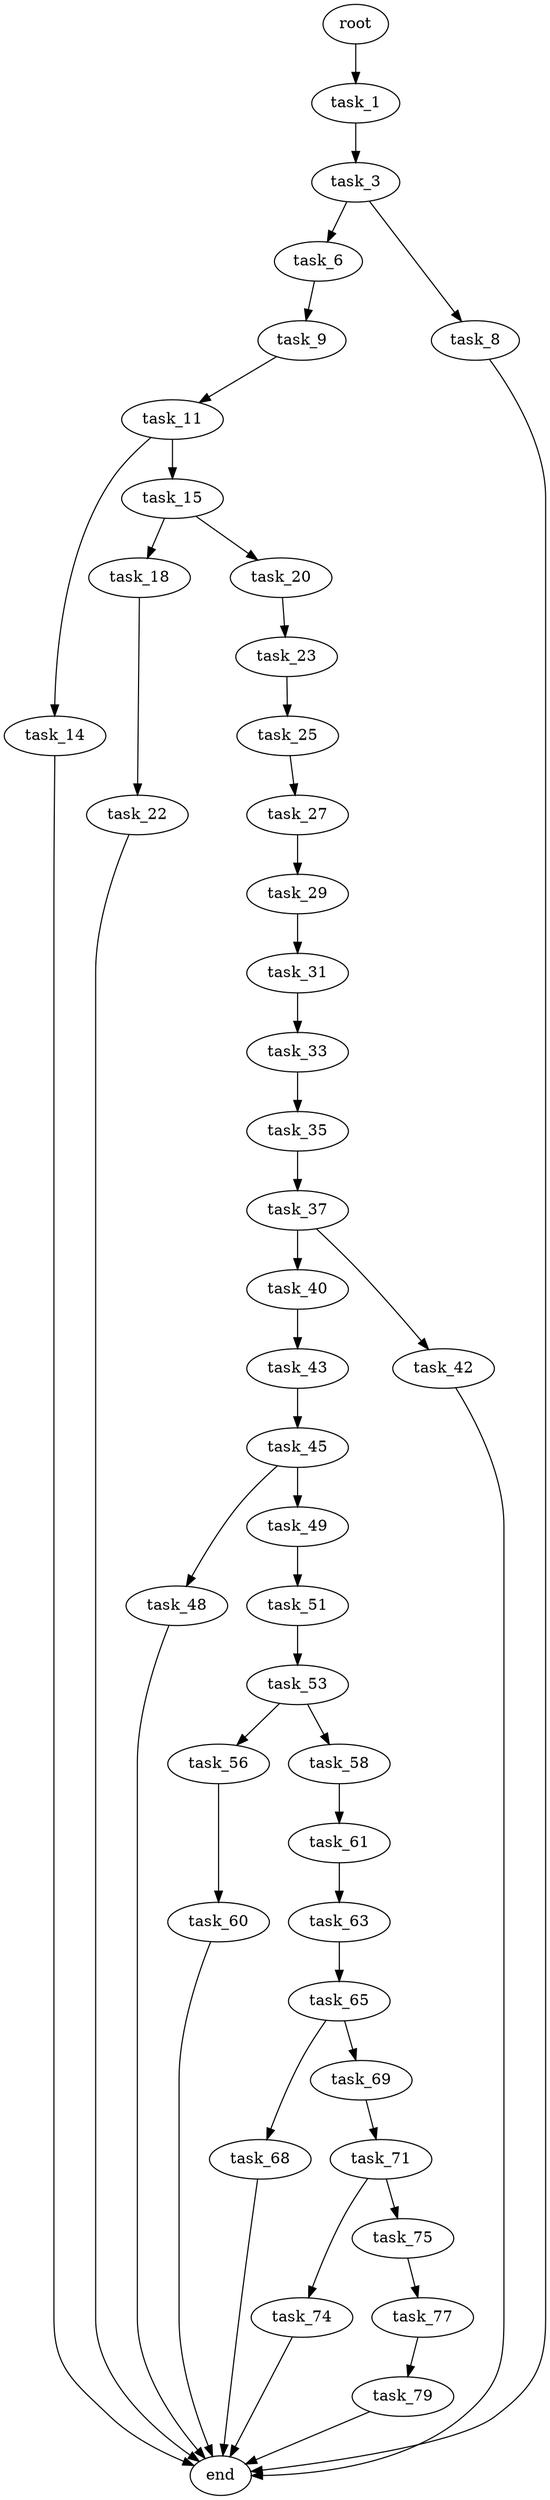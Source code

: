 digraph G {
  root [size="0.000000"];
  task_1 [size="1286538973.000000"];
  task_3 [size="782757789696.000000"];
  task_6 [size="2709428740.000000"];
  task_8 [size="368293445632.000000"];
  task_9 [size="14278015035.000000"];
  end [size="0.000000"];
  task_11 [size="1614612064.000000"];
  task_14 [size="240287477303.000000"];
  task_15 [size="155351359134.000000"];
  task_18 [size="10269065758.000000"];
  task_20 [size="8589934592.000000"];
  task_22 [size="1073741824000.000000"];
  task_23 [size="231928233984.000000"];
  task_25 [size="387020181453.000000"];
  task_27 [size="672233204.000000"];
  task_29 [size="549755813888.000000"];
  task_31 [size="28991029248.000000"];
  task_33 [size="23120988456.000000"];
  task_35 [size="2628776828.000000"];
  task_37 [size="230825476131.000000"];
  task_40 [size="127887699959.000000"];
  task_42 [size="368293445632.000000"];
  task_43 [size="68719476736.000000"];
  task_45 [size="136844815494.000000"];
  task_48 [size="231928233984.000000"];
  task_49 [size="1073741824000.000000"];
  task_51 [size="1537469008.000000"];
  task_53 [size="43186036246.000000"];
  task_56 [size="643484850476.000000"];
  task_58 [size="112914216161.000000"];
  task_60 [size="231928233984.000000"];
  task_61 [size="14208859668.000000"];
  task_63 [size="68719476736.000000"];
  task_65 [size="472394055676.000000"];
  task_68 [size="782757789696.000000"];
  task_69 [size="368293445632.000000"];
  task_71 [size="577410228006.000000"];
  task_74 [size="18281517496.000000"];
  task_75 [size="28991029248.000000"];
  task_77 [size="288461240422.000000"];
  task_79 [size="37294695559.000000"];

  root -> task_1 [size="1.000000"];
  task_1 -> task_3 [size="33554432.000000"];
  task_3 -> task_6 [size="679477248.000000"];
  task_3 -> task_8 [size="679477248.000000"];
  task_6 -> task_9 [size="134217728.000000"];
  task_8 -> end [size="1.000000"];
  task_9 -> task_11 [size="301989888.000000"];
  task_11 -> task_14 [size="33554432.000000"];
  task_11 -> task_15 [size="33554432.000000"];
  task_14 -> end [size="1.000000"];
  task_15 -> task_18 [size="209715200.000000"];
  task_15 -> task_20 [size="209715200.000000"];
  task_18 -> task_22 [size="209715200.000000"];
  task_20 -> task_23 [size="33554432.000000"];
  task_22 -> end [size="1.000000"];
  task_23 -> task_25 [size="301989888.000000"];
  task_25 -> task_27 [size="411041792.000000"];
  task_27 -> task_29 [size="33554432.000000"];
  task_29 -> task_31 [size="536870912.000000"];
  task_31 -> task_33 [size="75497472.000000"];
  task_33 -> task_35 [size="838860800.000000"];
  task_35 -> task_37 [size="75497472.000000"];
  task_37 -> task_40 [size="209715200.000000"];
  task_37 -> task_42 [size="209715200.000000"];
  task_40 -> task_43 [size="301989888.000000"];
  task_42 -> end [size="1.000000"];
  task_43 -> task_45 [size="134217728.000000"];
  task_45 -> task_48 [size="209715200.000000"];
  task_45 -> task_49 [size="209715200.000000"];
  task_48 -> end [size="1.000000"];
  task_49 -> task_51 [size="838860800.000000"];
  task_51 -> task_53 [size="33554432.000000"];
  task_53 -> task_56 [size="679477248.000000"];
  task_53 -> task_58 [size="679477248.000000"];
  task_56 -> task_60 [size="536870912.000000"];
  task_58 -> task_61 [size="411041792.000000"];
  task_60 -> end [size="1.000000"];
  task_61 -> task_63 [size="679477248.000000"];
  task_63 -> task_65 [size="134217728.000000"];
  task_65 -> task_68 [size="411041792.000000"];
  task_65 -> task_69 [size="411041792.000000"];
  task_68 -> end [size="1.000000"];
  task_69 -> task_71 [size="411041792.000000"];
  task_71 -> task_74 [size="411041792.000000"];
  task_71 -> task_75 [size="411041792.000000"];
  task_74 -> end [size="1.000000"];
  task_75 -> task_77 [size="75497472.000000"];
  task_77 -> task_79 [size="301989888.000000"];
  task_79 -> end [size="1.000000"];
}
